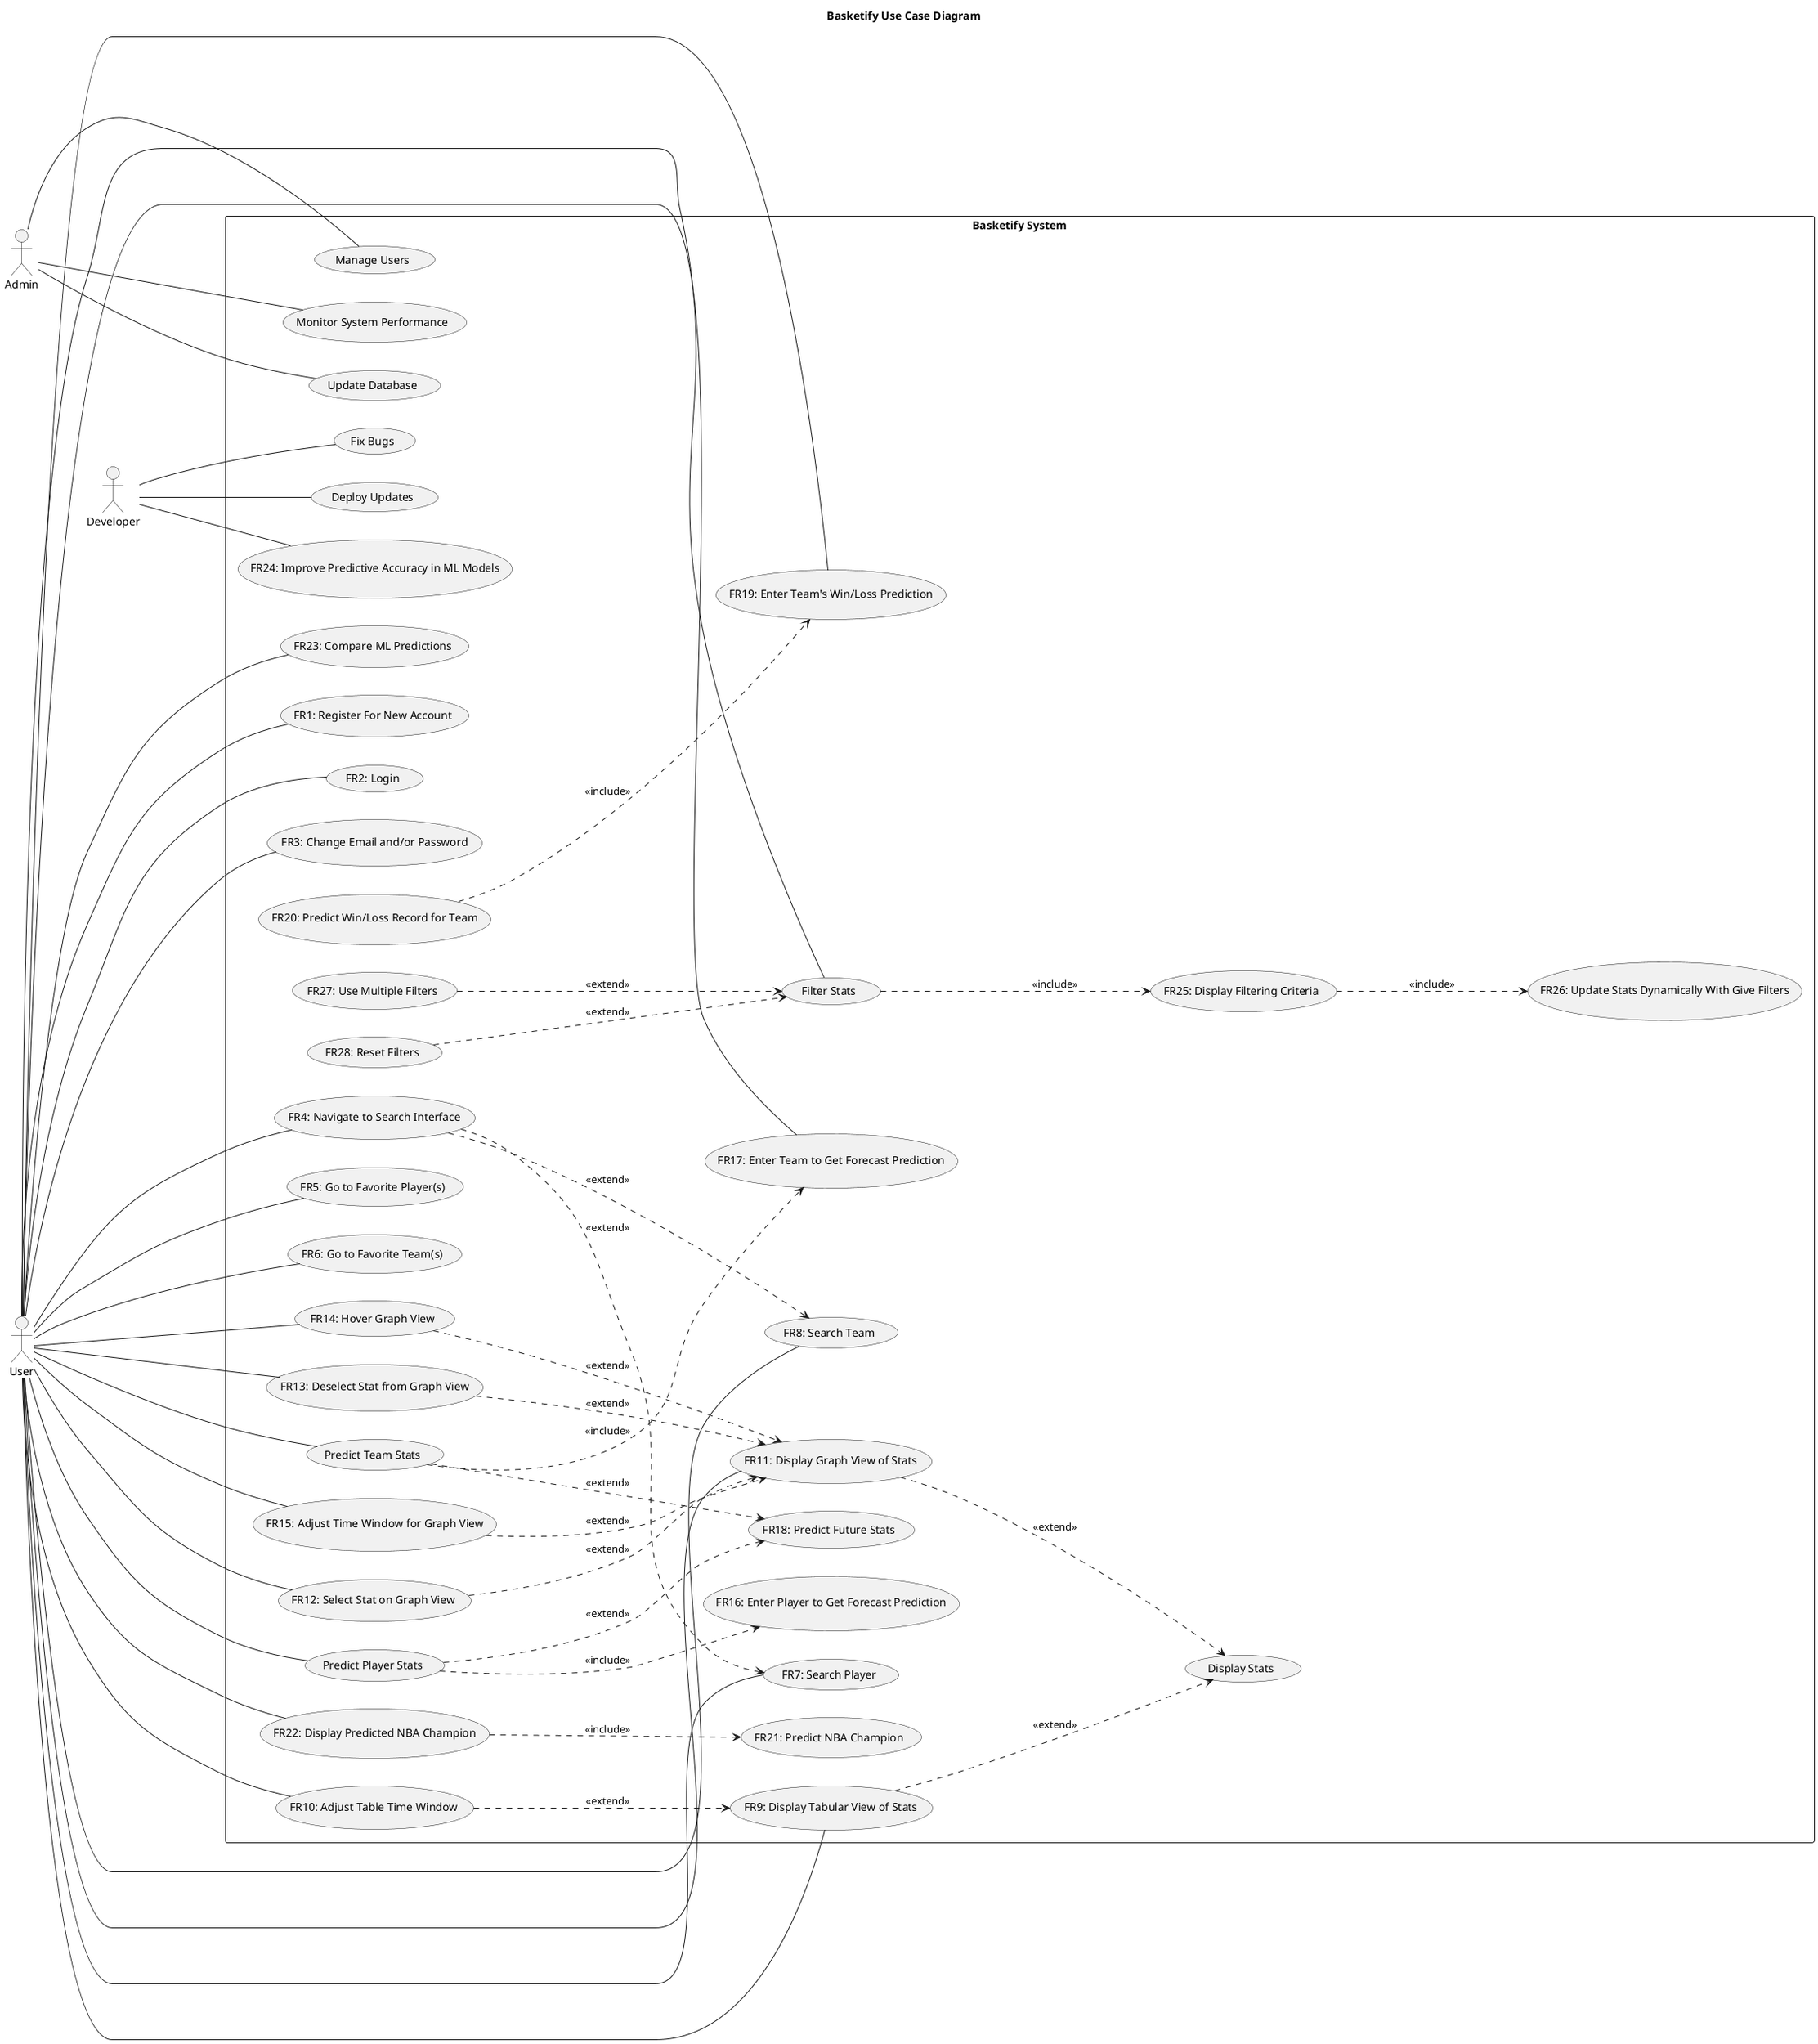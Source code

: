 @startuml Use Case
title Basketify Use Case Diagram
left to right direction

' Define Actors
actor User
actor Admin
actor Developer

' Define System Boundaries
rectangle "Basketify System" {

    ' Use cases
    usecase "FR1: Register For New Account" as UC1
    usecase "FR2: Login" as UC2
    usecase "FR3: Change Email and/or Password" as UC3
    usecase "FR4: Navigate to Search Interface" as UC4
    usecase "FR5: Go to Favorite Player(s)" as UC5
    usecase "FR6: Go to Favorite Team(s)" as UC6
    usecase "FR7: Search Player" as UC7
    usecase "FR8: Search Team" as UC8
    usecase "Display Stats" as UC9
    usecase "FR9: Display Tabular View of Stats" as UC10
    usecase "FR10: Adjust Table Time Window" as UC11
    usecase "FR11: Display Graph View of Stats" as UC12
    usecase "FR12: Select Stat on Graph View" as UC13
    usecase "FR13: Deselect Stat from Graph View" as UC14
    usecase "FR14: Hover Graph View" as UC15
    usecase "FR15: Adjust Time Window for Graph View" as UC16
    usecase "FR16: Enter Player to Get Forecast Prediction" as UC17
    usecase "FR17: Enter Team to Get Forecast Prediction" as UC18
    usecase "FR18: Predict Future Stats" as UC19
    usecase "Predict Player Stats" as UC20
    usecase "Predict Team Stats" as UC21
    usecase "FR19: Enter Team's Win/Loss Prediction" as UC22
    usecase "FR20: Predict Win/Loss Record for Team" as UC23
    usecase "FR21: Predict NBA Champion" as UC24
    usecase "FR22: Display Predicted NBA Champion" as UC25
    usecase "FR23: Compare ML Predictions" as UC26
    usecase "Filter Stats" as UC28
    usecase "FR25: Display Filtering Criteria" as UC29
    usecase "FR26: Update Stats Dynamically With Give Filters" as UC30
    usecase "FR27: Use Multiple Filters" as UC31
    usecase "FR28: Reset Filters" as UC32

    ' Admin use cases
    usecase "Manage Users" as UC33
    usecase "Monitor System Performance" as UC34
    usecase "Update Database" as UC35

    ' Developer use cases
    usecase "Deploy Updates" as UC36
    usecase "FR24: Improve Predictive Accuracy in ML Models" as UC27
    usecase "Fix Bugs" as UC37



    ' Define User Relationships
    User ---- UC1
    User ---- UC2
    User ---- UC3
    User ---- UC4
    User ---- UC5
    User ---- UC6
    User ---- UC7
    User ---- UC8
    User ---- UC10
    User ---- UC11
    User ---- UC12
    User ---- UC13
    User ---- UC14
    User ---- UC15
    User ---- UC16
    User ---- UC20
    User ---- UC21
    User ---- UC18
    User ---- UC22
    User ---- UC25
    User ---- UC26
    User ---- UC28

    ' Define Admin Relationships
    Admin ---- UC33
    Admin ---- UC34
    Admin ---- UC35

    ' Define Developer Relationships
    Developer --- UC36
    Developer --- UC27
    Developer --- UC37
    
    ' Extends and Includes
    UC4 ....> UC7 : <<extend>>
    UC4 ....> UC8 : <<extend>>
    UC10 ....> UC9 : <<extend>>
    UC12 ....> UC9 : <<extend>>
    UC11 ....> UC10 : <<extend>> 
    UC13 ....> UC12 : <<extend>>
    UC14 ....> UC12 : <<extend>>
    UC15 ....> UC12 : <<extend>>
    UC16 ....> UC12 : <<extend>>
    UC20 ....> UC17 : <<include>>
    UC21 ....> UC18 : <<include>>
    UC20 ....> UC19 : <<extend>>
    UC21 ....> UC19 : <<extend>>
    UC23 ....> UC22 : <<include>>
    UC25 ....> UC24 : <<include>>
    UC28 ....> UC29 : <<include>>
    UC29 ....> UC30 : <<include>>
    UC31 ....> UC28 : <<extend>>
    UC32 ....> UC28 : <<extend>>

    /'
    usecase "FR7: Search Player" as UC4
    usecase "FR8: Search Team" as UC5
    usecase "View Player Stats" as UC6
    usecase "View Team Stats" as UC7
    usecase "Filter Stats" as UC8
    usecase "Visualize Data" as UC9
    usecase "FR5: Go to Favorite Player" as UC10
    usecase "FR6: Go to Favorite Team" as UC11
    usecase "Predict Player Stats" as UC12
    usecase "Predict Team Stats" as UC13
    usecase "Predict Win/Loss" as UC14
    usecase "Predict NBA Champion" as UC15
    usecase "Compare ML Predictions" as UC16
    
    ' System use cases
    usecase "Display NBA Champion" as UC23

    ' Admin use cases
    usecase "Manage Users" as UC17
    usecase "Monitor System Performance" as UC18
    usecase "Update Database" as UC19

    ' Developer use cases
    usecase "Improve ML Model" as UC20
    usecase "Deploy Updates" as UC21
    usecase "Fix Bugs" as UC22

    ' Define Relationships
    User -- UC1
    User -- UC2
    User -- UC3
    User -- UC4
    User -- UC5
    User -- UC6
    User -- UC7
    User -- UC8
    User -- UC9
    User -- UC10
    User -- UC11
    User -- UC12
    User -- UC13
    User -- UC14
    User -- UC15
    User --- UC23
    User -- UC16

    Admin -- UC17
    Admin -- UC18
    Admin -- UC19

    Developer -- UC20
    Developer -- UC21
    Developer -- UC22
    
    ML -- UC15


    ' Extensions and Includes
    UC4 ..> UC6 : <<includes>> 
    UC5 ..> UC7 : <<includes>>
    UC8 ..> UC9 : <<includes>>
    UC15 ...> UC23 : <<includes>>
    UC12 ..> UC16 : <<extends>>
    UC13 ..> UC16 : <<extends>>
    UC14 ..> UC16 : <<extends>>
    UC15 ..> UC16 : <<extends>>
    '
    '/

}

@enduml